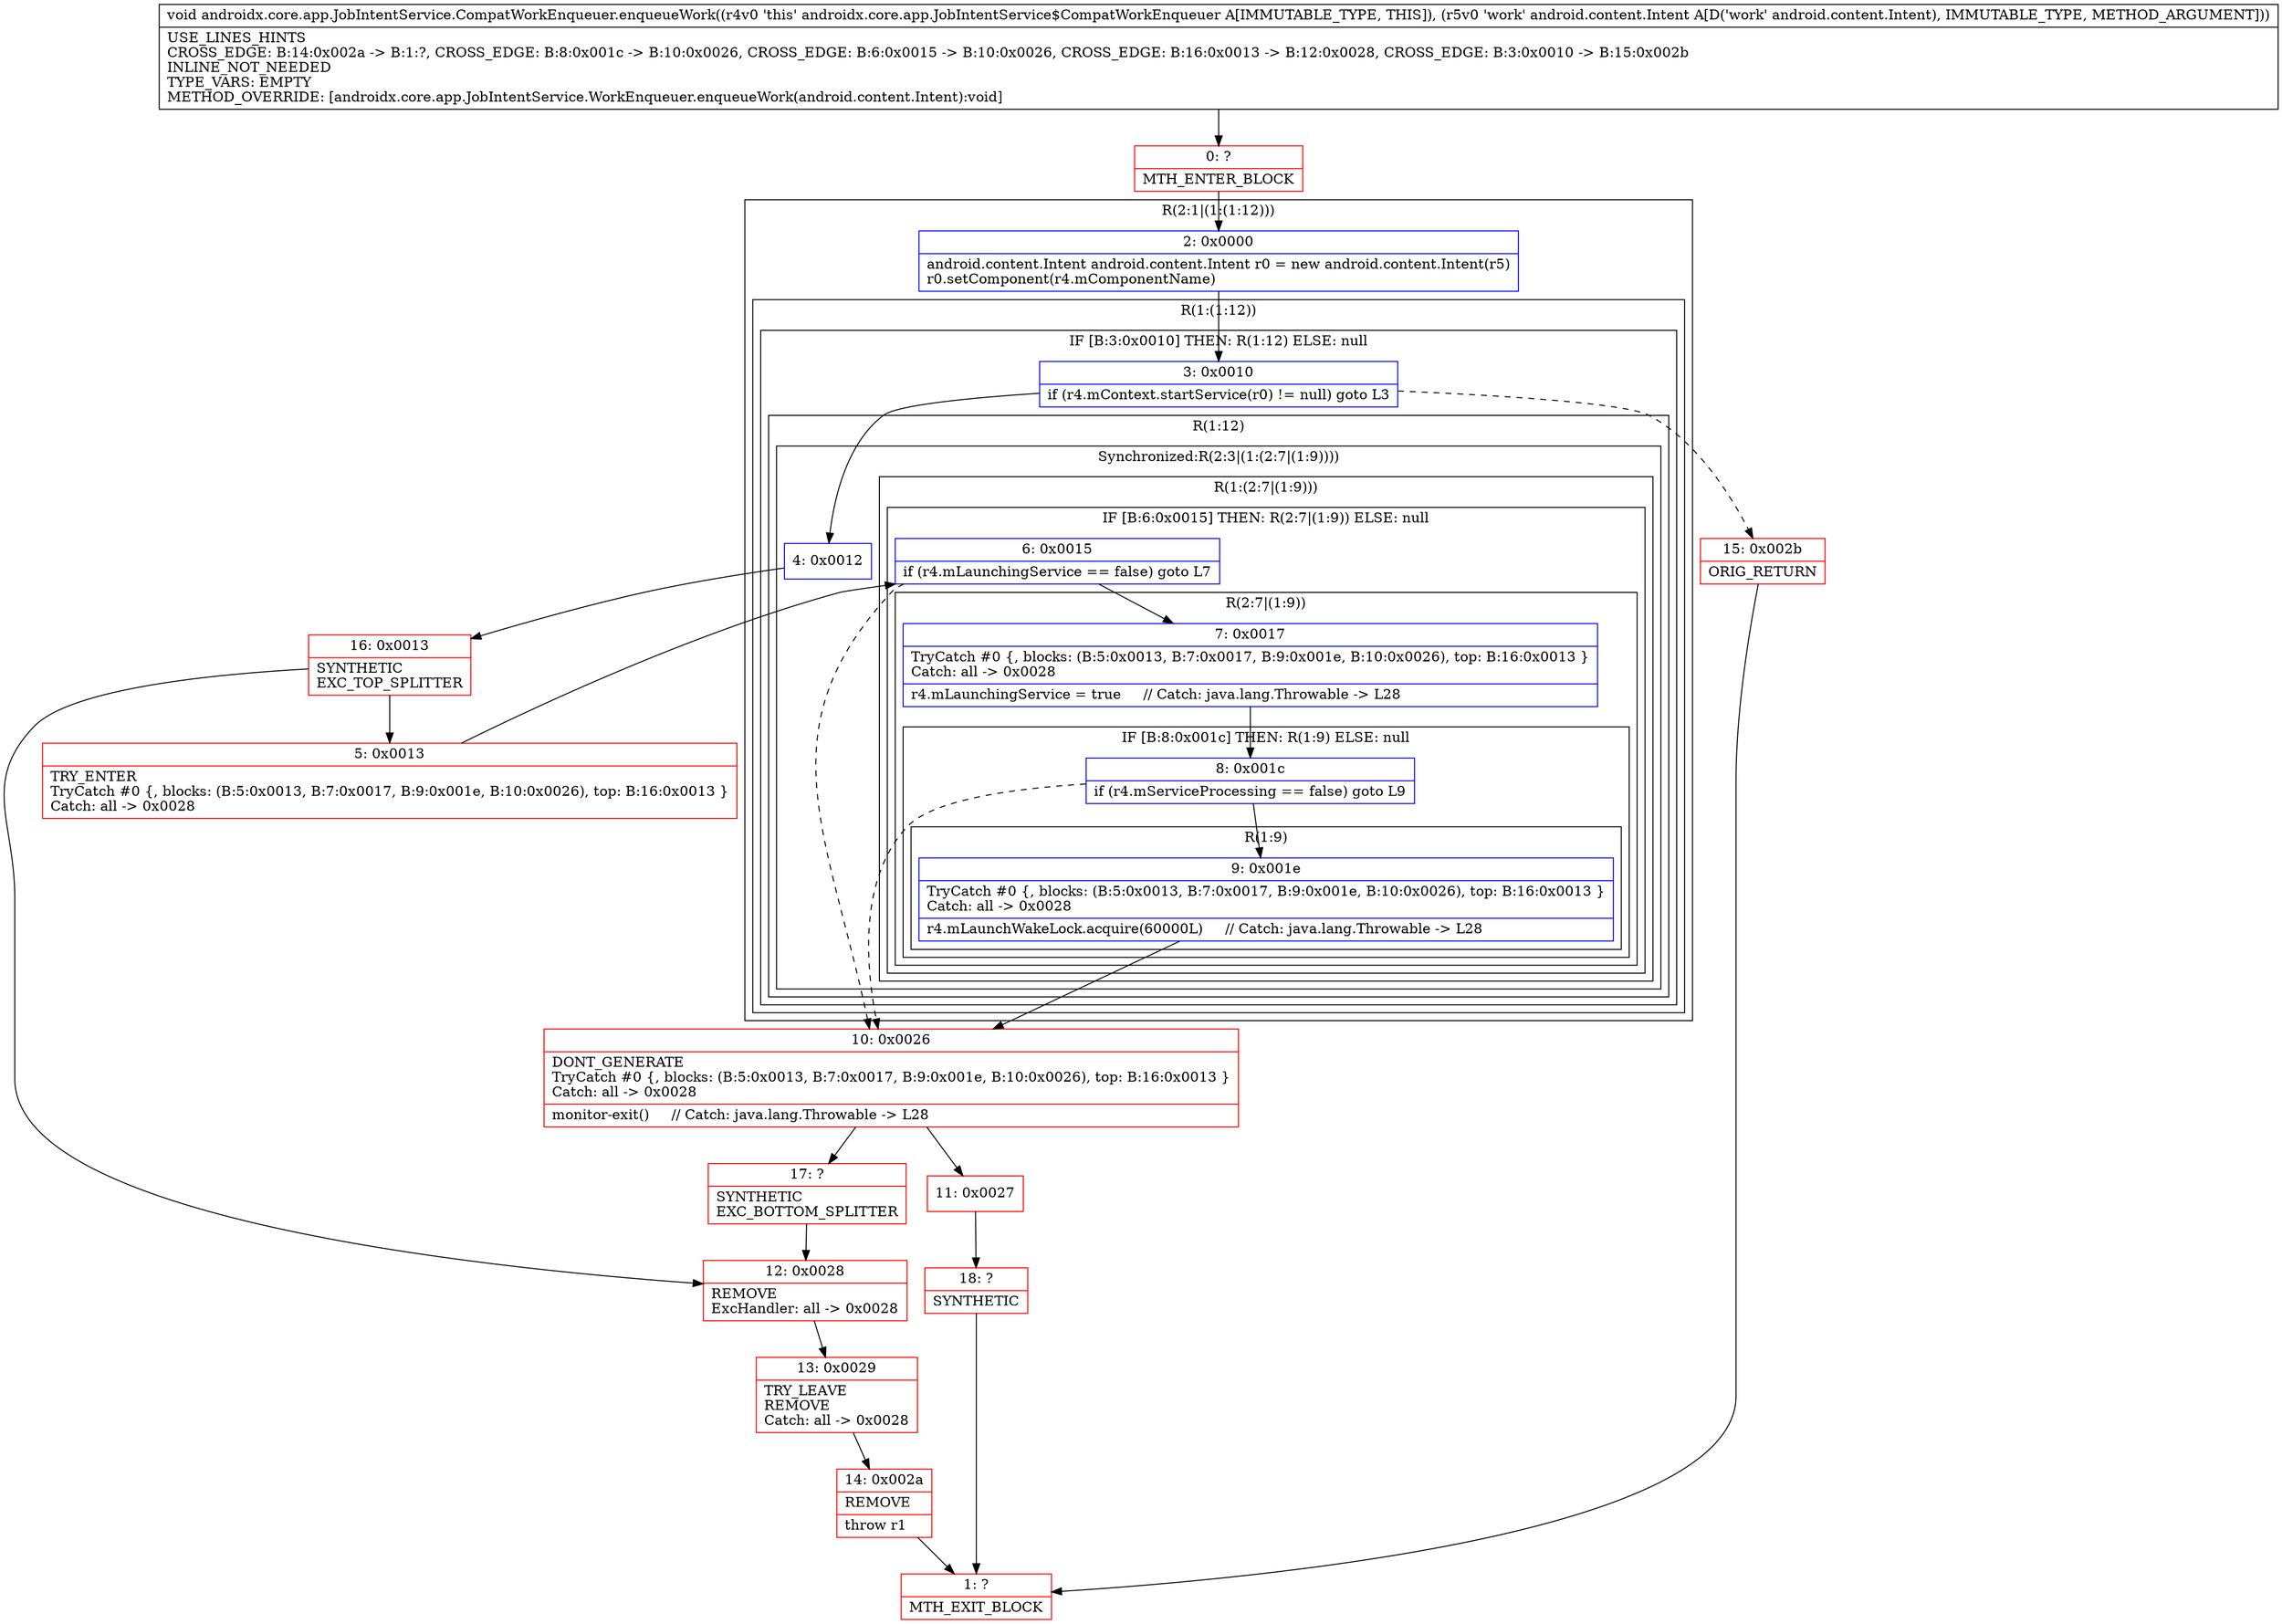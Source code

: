 digraph "CFG forandroidx.core.app.JobIntentService.CompatWorkEnqueuer.enqueueWork(Landroid\/content\/Intent;)V" {
subgraph cluster_Region_1015395989 {
label = "R(2:1|(1:(1:12)))";
node [shape=record,color=blue];
Node_2 [shape=record,label="{2\:\ 0x0000|android.content.Intent android.content.Intent r0 = new android.content.Intent(r5)\lr0.setComponent(r4.mComponentName)\l}"];
subgraph cluster_Region_1973379780 {
label = "R(1:(1:12))";
node [shape=record,color=blue];
subgraph cluster_IfRegion_442892718 {
label = "IF [B:3:0x0010] THEN: R(1:12) ELSE: null";
node [shape=record,color=blue];
Node_3 [shape=record,label="{3\:\ 0x0010|if (r4.mContext.startService(r0) != null) goto L3\l}"];
subgraph cluster_Region_1096337828 {
label = "R(1:12)";
node [shape=record,color=blue];
subgraph cluster_SynchronizedRegion_853835607 {
label = "Synchronized:R(2:3|(1:(2:7|(1:9))))";
node [shape=record,color=blue];
Node_4 [shape=record,label="{4\:\ 0x0012}"];
subgraph cluster_Region_841194346 {
label = "R(1:(2:7|(1:9)))";
node [shape=record,color=blue];
subgraph cluster_IfRegion_1017398952 {
label = "IF [B:6:0x0015] THEN: R(2:7|(1:9)) ELSE: null";
node [shape=record,color=blue];
Node_6 [shape=record,label="{6\:\ 0x0015|if (r4.mLaunchingService == false) goto L7\l}"];
subgraph cluster_Region_1001827697 {
label = "R(2:7|(1:9))";
node [shape=record,color=blue];
Node_7 [shape=record,label="{7\:\ 0x0017|TryCatch #0 \{, blocks: (B:5:0x0013, B:7:0x0017, B:9:0x001e, B:10:0x0026), top: B:16:0x0013 \}\lCatch: all \-\> 0x0028\l|r4.mLaunchingService = true     \/\/ Catch: java.lang.Throwable \-\> L28\l}"];
subgraph cluster_IfRegion_708404119 {
label = "IF [B:8:0x001c] THEN: R(1:9) ELSE: null";
node [shape=record,color=blue];
Node_8 [shape=record,label="{8\:\ 0x001c|if (r4.mServiceProcessing == false) goto L9\l}"];
subgraph cluster_Region_74405233 {
label = "R(1:9)";
node [shape=record,color=blue];
Node_9 [shape=record,label="{9\:\ 0x001e|TryCatch #0 \{, blocks: (B:5:0x0013, B:7:0x0017, B:9:0x001e, B:10:0x0026), top: B:16:0x0013 \}\lCatch: all \-\> 0x0028\l|r4.mLaunchWakeLock.acquire(60000L)     \/\/ Catch: java.lang.Throwable \-\> L28\l}"];
}
}
}
}
}
}
}
}
}
}
Node_0 [shape=record,color=red,label="{0\:\ ?|MTH_ENTER_BLOCK\l}"];
Node_16 [shape=record,color=red,label="{16\:\ 0x0013|SYNTHETIC\lEXC_TOP_SPLITTER\l}"];
Node_5 [shape=record,color=red,label="{5\:\ 0x0013|TRY_ENTER\lTryCatch #0 \{, blocks: (B:5:0x0013, B:7:0x0017, B:9:0x001e, B:10:0x0026), top: B:16:0x0013 \}\lCatch: all \-\> 0x0028\l}"];
Node_10 [shape=record,color=red,label="{10\:\ 0x0026|DONT_GENERATE\lTryCatch #0 \{, blocks: (B:5:0x0013, B:7:0x0017, B:9:0x001e, B:10:0x0026), top: B:16:0x0013 \}\lCatch: all \-\> 0x0028\l|monitor\-exit()     \/\/ Catch: java.lang.Throwable \-\> L28\l}"];
Node_11 [shape=record,color=red,label="{11\:\ 0x0027}"];
Node_18 [shape=record,color=red,label="{18\:\ ?|SYNTHETIC\l}"];
Node_1 [shape=record,color=red,label="{1\:\ ?|MTH_EXIT_BLOCK\l}"];
Node_17 [shape=record,color=red,label="{17\:\ ?|SYNTHETIC\lEXC_BOTTOM_SPLITTER\l}"];
Node_12 [shape=record,color=red,label="{12\:\ 0x0028|REMOVE\lExcHandler: all \-\> 0x0028\l}"];
Node_13 [shape=record,color=red,label="{13\:\ 0x0029|TRY_LEAVE\lREMOVE\lCatch: all \-\> 0x0028\l}"];
Node_14 [shape=record,color=red,label="{14\:\ 0x002a|REMOVE\l|throw r1\l}"];
Node_15 [shape=record,color=red,label="{15\:\ 0x002b|ORIG_RETURN\l}"];
MethodNode[shape=record,label="{void androidx.core.app.JobIntentService.CompatWorkEnqueuer.enqueueWork((r4v0 'this' androidx.core.app.JobIntentService$CompatWorkEnqueuer A[IMMUTABLE_TYPE, THIS]), (r5v0 'work' android.content.Intent A[D('work' android.content.Intent), IMMUTABLE_TYPE, METHOD_ARGUMENT]))  | USE_LINES_HINTS\lCROSS_EDGE: B:14:0x002a \-\> B:1:?, CROSS_EDGE: B:8:0x001c \-\> B:10:0x0026, CROSS_EDGE: B:6:0x0015 \-\> B:10:0x0026, CROSS_EDGE: B:16:0x0013 \-\> B:12:0x0028, CROSS_EDGE: B:3:0x0010 \-\> B:15:0x002b\lINLINE_NOT_NEEDED\lTYPE_VARS: EMPTY\lMETHOD_OVERRIDE: [androidx.core.app.JobIntentService.WorkEnqueuer.enqueueWork(android.content.Intent):void]\l}"];
MethodNode -> Node_0;Node_2 -> Node_3;
Node_3 -> Node_4;
Node_3 -> Node_15[style=dashed];
Node_4 -> Node_16;
Node_6 -> Node_7;
Node_6 -> Node_10[style=dashed];
Node_7 -> Node_8;
Node_8 -> Node_9;
Node_8 -> Node_10[style=dashed];
Node_9 -> Node_10;
Node_0 -> Node_2;
Node_16 -> Node_5;
Node_16 -> Node_12;
Node_5 -> Node_6;
Node_10 -> Node_11;
Node_10 -> Node_17;
Node_11 -> Node_18;
Node_18 -> Node_1;
Node_17 -> Node_12;
Node_12 -> Node_13;
Node_13 -> Node_14;
Node_14 -> Node_1;
Node_15 -> Node_1;
}

